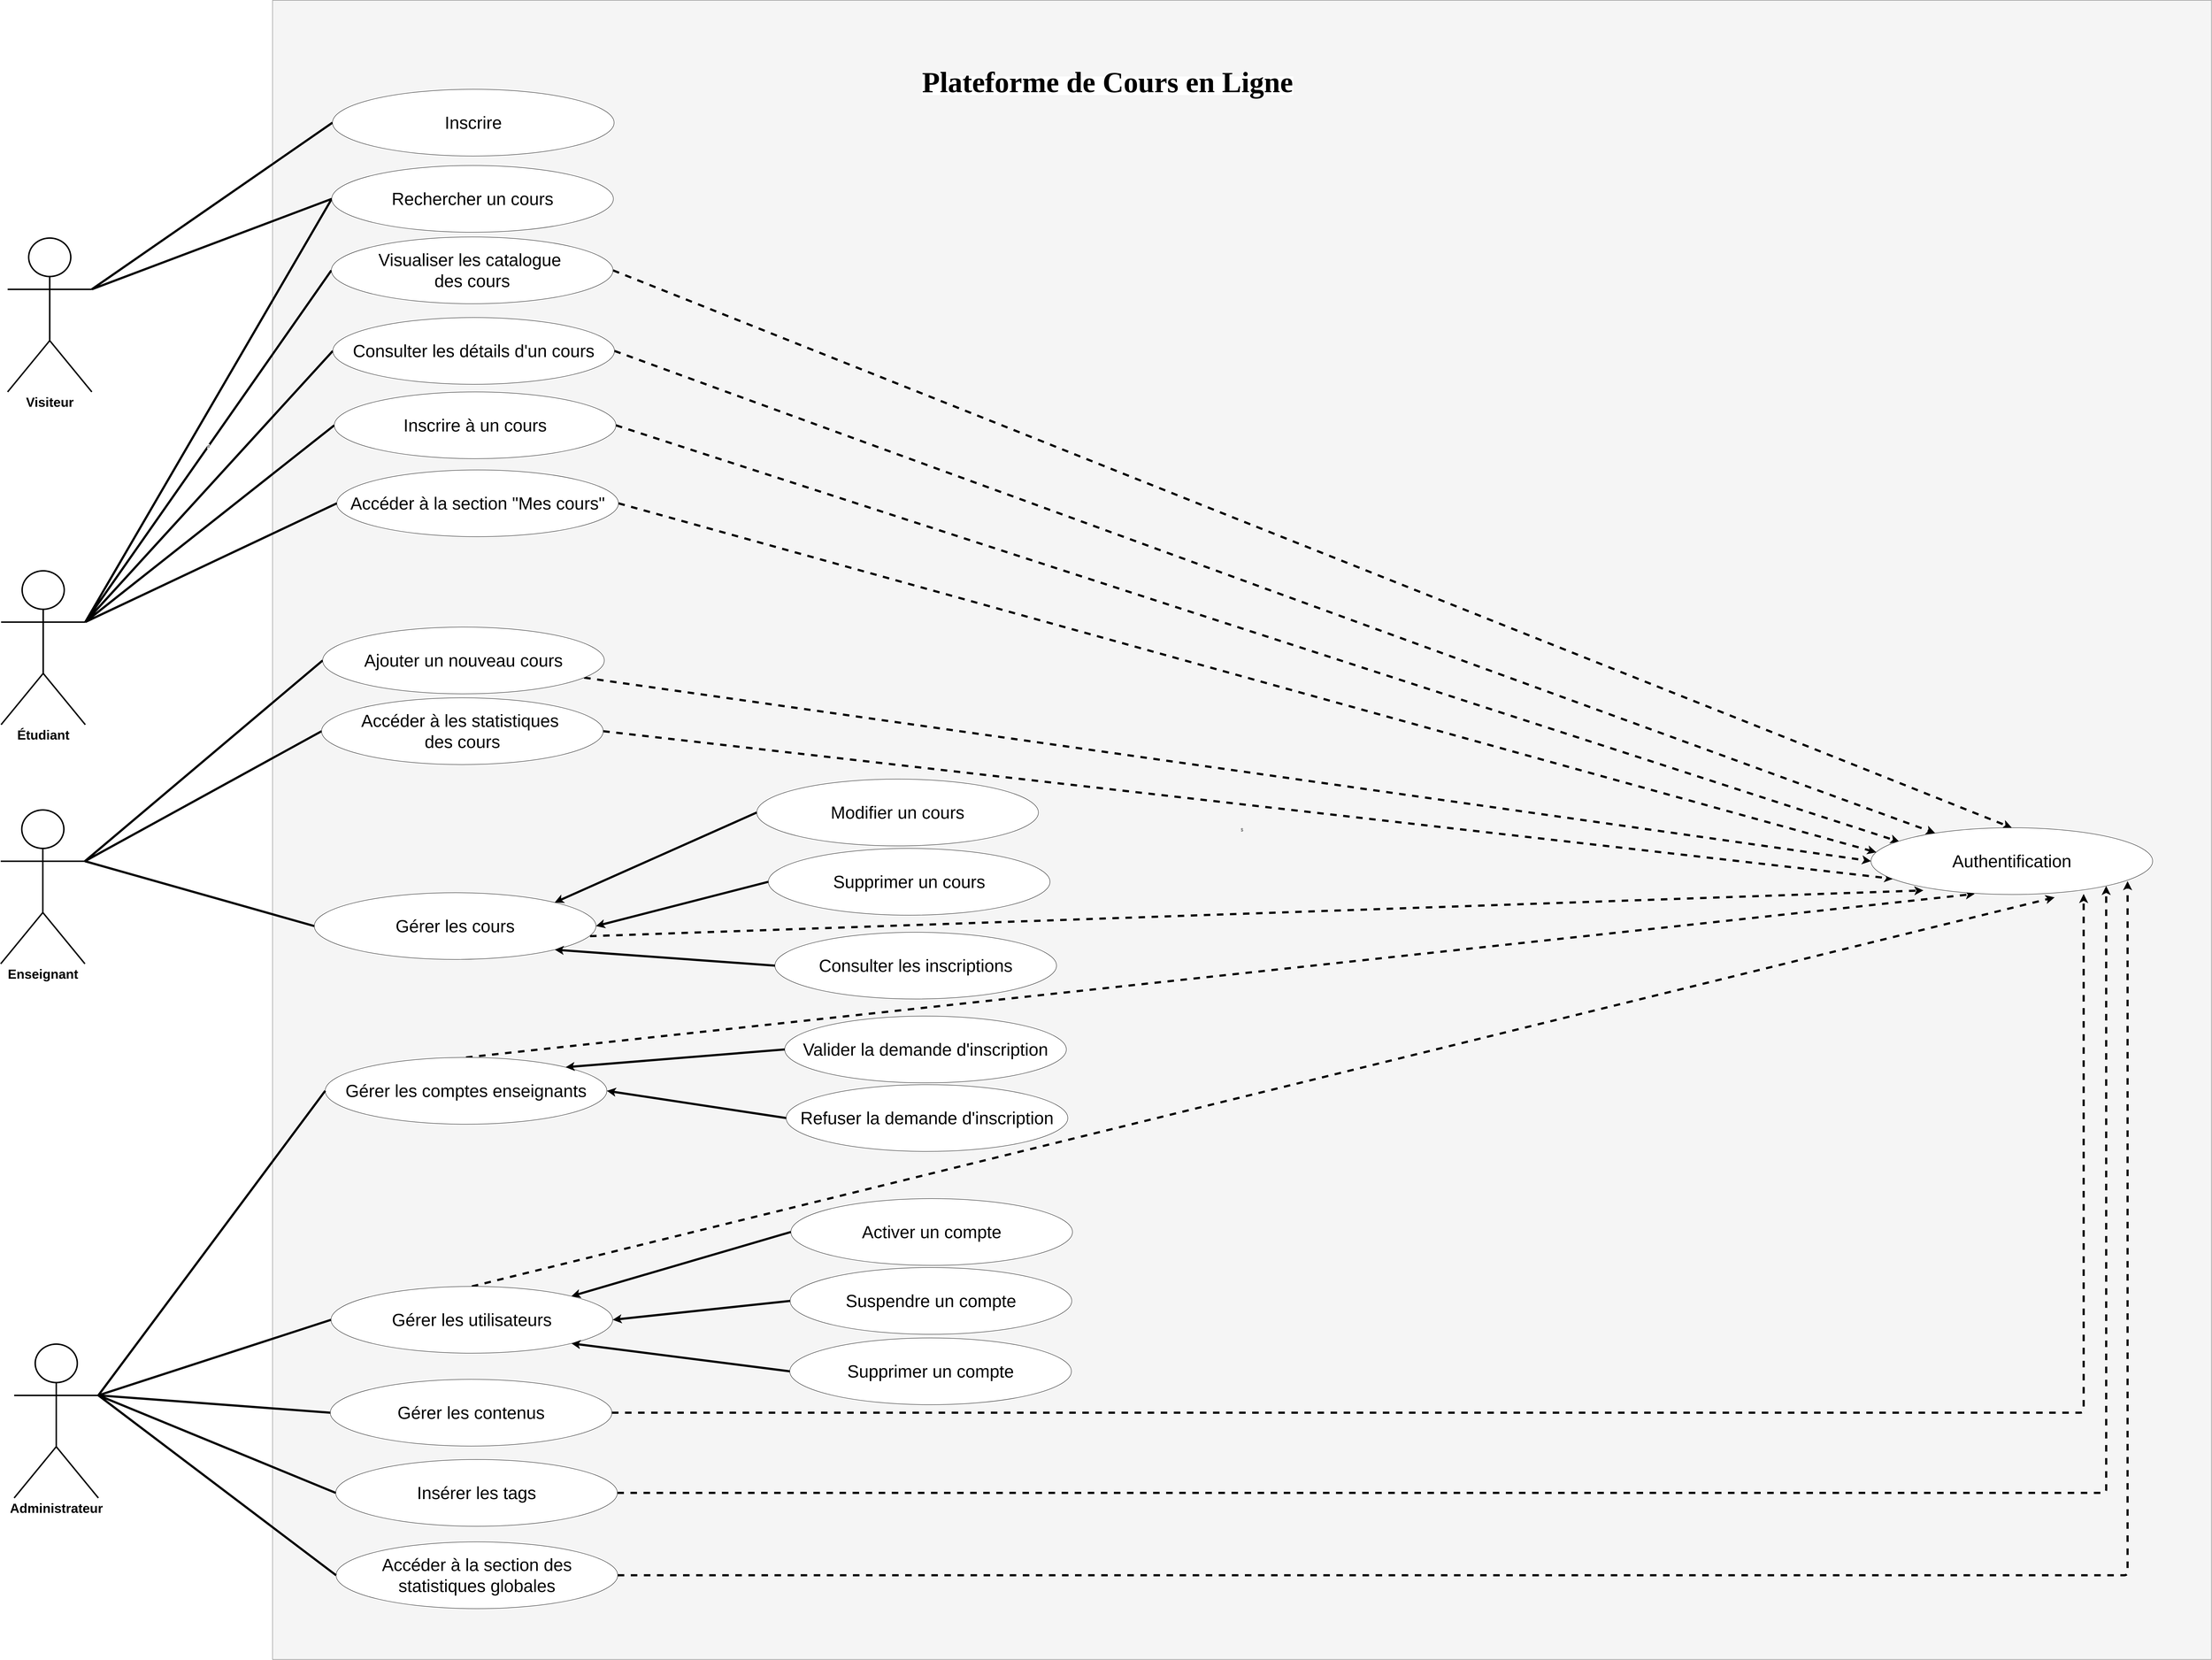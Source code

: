 <mxfile>
    <diagram name="Page-1" id="eL7OtAQJyphSRFPmEqrO">
        <mxGraphModel dx="4160" dy="12177" grid="0" gridSize="10" guides="0" tooltips="1" connect="1" arrows="1" fold="1" page="1" pageScale="1" pageWidth="3300" pageHeight="4681" background="#ffffff" math="0" shadow="0">
            <root>
                <mxCell id="0"/>
                <mxCell id="1" parent="0"/>
                <mxCell id="9coayfkCWoQ1-N5OWXU_-3" value="$" style="rounded=0;whiteSpace=wrap;html=1;fillColor=#f5f5f5;fontColor=#333333;strokeColor=#666666;" parent="1" vertex="1">
                    <mxGeometry x="983" y="-4708" width="5342" height="4572" as="geometry"/>
                </mxCell>
                <mxCell id="9coayfkCWoQ1-N5OWXU_-4" value="&lt;h1 style=&quot;box-sizing: border-box; border: 0px solid; --tw-border-spacing-x: 0; --tw-border-spacing-y: 0; --tw-translate-x: 0; --tw-translate-y: 0; --tw-rotate: 0; --tw-skew-x: 0; --tw-skew-y: 0; --tw-scale-x: 1; --tw-scale-y: 1; --tw-pan-x: ; --tw-pan-y: ; --tw-pinch-zoom: ; --tw-scroll-snap-strictness: proximity; --tw-gradient-from-position: ; --tw-gradient-via-position: ; --tw-gradient-to-position: ; --tw-ordinal: ; --tw-slashed-zero: ; --tw-numeric-figure: ; --tw-numeric-spacing: ; --tw-numeric-fraction: ; --tw-ring-inset: ; --tw-ring-offset-width: 0px; --tw-ring-offset-color: #fff; --tw-ring-color: rgba(59,130,246,.5); --tw-ring-offset-shadow: 0 0 #0000; --tw-ring-shadow: 0 0 #0000; --tw-shadow: 0 0 #0000; --tw-shadow-colored: 0 0 #0000; --tw-blur: ; --tw-brightness: ; --tw-contrast: ; --tw-grayscale: ; --tw-hue-rotate: ; --tw-invert: ; --tw-saturate: ; --tw-sepia: ; --tw-drop-shadow: ; --tw-backdrop-blur: ; --tw-backdrop-brightness: ; --tw-backdrop-contrast: ; --tw-backdrop-grayscale: ; --tw-backdrop-hue-rotate: ; --tw-backdrop-invert: ; --tw-backdrop-opacity: ; --tw-backdrop-saturate: ; --tw-backdrop-sepia: ; --tw-contain-size: ; --tw-contain-layout: ; --tw-contain-paint: ; --tw-contain-style: ; margin: 0px; line-height: 2rem; text-align: start; background-color: rgb(255, 255, 255);&quot; class=&quot;sc-6a4c5dd9-0 dXTcni&quot;&gt;&lt;font color=&quot;#000000&quot; face=&quot;Georgia&quot; style=&quot;font-size: 80px;&quot;&gt;Plateforme de Cours en Ligne&lt;/font&gt;&lt;/h1&gt;" style="text;html=1;align=center;verticalAlign=middle;whiteSpace=wrap;rounded=0;" parent="1" vertex="1">
                    <mxGeometry x="2587" y="-4530" width="1393" height="113" as="geometry"/>
                </mxCell>
                <mxCell id="9coayfkCWoQ1-N5OWXU_-33" style="rounded=0;orthogonalLoop=1;jettySize=auto;html=1;entryX=0;entryY=0.5;entryDx=0;entryDy=0;exitX=1;exitY=0.333;exitDx=0;exitDy=0;exitPerimeter=0;endArrow=none;endFill=0;strokeColor=#000000;strokeWidth=6;" parent="1" source="9coayfkCWoQ1-N5OWXU_-5" target="9coayfkCWoQ1-N5OWXU_-12" edge="1">
                    <mxGeometry relative="1" as="geometry">
                        <mxPoint x="485" y="-3896" as="sourcePoint"/>
                    </mxGeometry>
                </mxCell>
                <mxCell id="26" style="jumpSize=6;html=1;exitX=1;exitY=0.333;exitDx=0;exitDy=0;exitPerimeter=0;entryX=0;entryY=0.5;entryDx=0;entryDy=0;strokeColor=#000000;strokeWidth=6;fontColor=#000000;endArrow=none;endFill=0;" parent="1" source="9coayfkCWoQ1-N5OWXU_-5" target="25" edge="1">
                    <mxGeometry relative="1" as="geometry"/>
                </mxCell>
                <mxCell id="9coayfkCWoQ1-N5OWXU_-5" value="&lt;span style=&quot;box-sizing: border-box; border: 0px solid; --tw-border-spacing-x: 0; --tw-border-spacing-y: 0; --tw-translate-x: 0; --tw-translate-y: 0; --tw-rotate: 0; --tw-skew-x: 0; --tw-skew-y: 0; --tw-scale-x: 1; --tw-scale-y: 1; --tw-pan-x: ; --tw-pan-y: ; --tw-pinch-zoom: ; --tw-scroll-snap-strictness: proximity; --tw-gradient-from-position: ; --tw-gradient-via-position: ; --tw-gradient-to-position: ; --tw-ordinal: ; --tw-slashed-zero: ; --tw-numeric-figure: ; --tw-numeric-spacing: ; --tw-numeric-fraction: ; --tw-ring-inset: ; --tw-ring-offset-width: 0px; --tw-ring-offset-color: #fff; --tw-ring-color: rgba(59,130,246,.5); --tw-ring-offset-shadow: 0 0 #0000; --tw-ring-shadow: 0 0 #0000; --tw-shadow: 0 0 #0000; --tw-shadow-colored: 0 0 #0000; --tw-blur: ; --tw-brightness: ; --tw-contrast: ; --tw-grayscale: ; --tw-hue-rotate: ; --tw-invert: ; --tw-saturate: ; --tw-sepia: ; --tw-drop-shadow: ; --tw-backdrop-blur: ; --tw-backdrop-brightness: ; --tw-backdrop-contrast: ; --tw-backdrop-grayscale: ; --tw-backdrop-hue-rotate: ; --tw-backdrop-invert: ; --tw-backdrop-opacity: ; --tw-backdrop-saturate: ; --tw-backdrop-sepia: ; --tw-contain-size: ; --tw-contain-layout: ; --tw-contain-paint: ; --tw-contain-style: ; font-weight: bolder; font-family: &amp;quot;Nunito Sans&amp;quot;, sans-serif; text-align: start; white-space: pre-wrap; background-color: rgb(255, 255, 255);&quot;&gt;&lt;font color=&quot;#000000&quot; style=&quot;font-size: 36px;&quot;&gt;Visiteur&lt;/font&gt;&lt;/span&gt;" style="shape=umlActor;verticalLabelPosition=bottom;verticalAlign=top;html=1;outlineConnect=0;strokeColor=#000000;fillColor=#FFFFFF;strokeWidth=4;" parent="1" vertex="1">
                    <mxGeometry x="253" y="-4053" width="232" height="424" as="geometry"/>
                </mxCell>
                <mxCell id="9coayfkCWoQ1-N5OWXU_-34" style="rounded=0;orthogonalLoop=1;jettySize=auto;html=1;exitX=1;exitY=0.333;exitDx=0;exitDy=0;exitPerimeter=0;entryX=0;entryY=0.5;entryDx=0;entryDy=0;endArrow=none;endFill=0;strokeColor=#000000;strokeWidth=6;" parent="1" source="9coayfkCWoQ1-N5OWXU_-6" target="9coayfkCWoQ1-N5OWXU_-12" edge="1">
                    <mxGeometry relative="1" as="geometry"/>
                </mxCell>
                <mxCell id="9coayfkCWoQ1-N5OWXU_-35" value="8" style="edgeStyle=none;rounded=0;orthogonalLoop=1;jettySize=auto;html=1;exitX=1;exitY=0.333;exitDx=0;exitDy=0;exitPerimeter=0;entryX=0;entryY=0.5;entryDx=0;entryDy=0;endArrow=none;endFill=0;strokeColor=#000000;strokeWidth=6;" parent="1" source="9coayfkCWoQ1-N5OWXU_-6" target="9coayfkCWoQ1-N5OWXU_-13" edge="1">
                    <mxGeometry relative="1" as="geometry"/>
                </mxCell>
                <mxCell id="9coayfkCWoQ1-N5OWXU_-36" style="edgeStyle=none;rounded=0;orthogonalLoop=1;jettySize=auto;html=1;exitX=1;exitY=0.333;exitDx=0;exitDy=0;exitPerimeter=0;entryX=0;entryY=0.5;entryDx=0;entryDy=0;endArrow=none;endFill=0;strokeColor=#000000;strokeWidth=6;" parent="1" source="9coayfkCWoQ1-N5OWXU_-6" target="9coayfkCWoQ1-N5OWXU_-20" edge="1">
                    <mxGeometry relative="1" as="geometry"/>
                </mxCell>
                <mxCell id="9coayfkCWoQ1-N5OWXU_-37" style="edgeStyle=none;rounded=0;orthogonalLoop=1;jettySize=auto;html=1;exitX=1;exitY=0.333;exitDx=0;exitDy=0;exitPerimeter=0;entryX=0;entryY=0.5;entryDx=0;entryDy=0;endArrow=none;endFill=0;strokeColor=#000000;strokeWidth=6;" parent="1" source="9coayfkCWoQ1-N5OWXU_-6" target="9coayfkCWoQ1-N5OWXU_-18" edge="1">
                    <mxGeometry relative="1" as="geometry"/>
                </mxCell>
                <mxCell id="9coayfkCWoQ1-N5OWXU_-38" style="edgeStyle=none;rounded=0;orthogonalLoop=1;jettySize=auto;html=1;exitX=1;exitY=0.333;exitDx=0;exitDy=0;exitPerimeter=0;entryX=0;entryY=0.5;entryDx=0;entryDy=0;endArrow=none;endFill=0;strokeColor=#000000;strokeWidth=6;" parent="1" source="9coayfkCWoQ1-N5OWXU_-6" target="9coayfkCWoQ1-N5OWXU_-19" edge="1">
                    <mxGeometry relative="1" as="geometry"/>
                </mxCell>
                <mxCell id="9coayfkCWoQ1-N5OWXU_-6" value="&lt;span style=&quot;box-sizing: border-box; border: 0px solid; --tw-border-spacing-x: 0; --tw-border-spacing-y: 0; --tw-translate-x: 0; --tw-translate-y: 0; --tw-rotate: 0; --tw-skew-x: 0; --tw-skew-y: 0; --tw-scale-x: 1; --tw-scale-y: 1; --tw-pan-x: ; --tw-pan-y: ; --tw-pinch-zoom: ; --tw-scroll-snap-strictness: proximity; --tw-gradient-from-position: ; --tw-gradient-via-position: ; --tw-gradient-to-position: ; --tw-ordinal: ; --tw-slashed-zero: ; --tw-numeric-figure: ; --tw-numeric-spacing: ; --tw-numeric-fraction: ; --tw-ring-inset: ; --tw-ring-offset-width: 0px; --tw-ring-offset-color: #fff; --tw-ring-color: rgba(59,130,246,.5); --tw-ring-offset-shadow: 0 0 #0000; --tw-ring-shadow: 0 0 #0000; --tw-shadow: 0 0 #0000; --tw-shadow-colored: 0 0 #0000; --tw-blur: ; --tw-brightness: ; --tw-contrast: ; --tw-grayscale: ; --tw-hue-rotate: ; --tw-invert: ; --tw-saturate: ; --tw-sepia: ; --tw-drop-shadow: ; --tw-backdrop-blur: ; --tw-backdrop-brightness: ; --tw-backdrop-contrast: ; --tw-backdrop-grayscale: ; --tw-backdrop-hue-rotate: ; --tw-backdrop-invert: ; --tw-backdrop-opacity: ; --tw-backdrop-saturate: ; --tw-backdrop-sepia: ; --tw-contain-size: ; --tw-contain-layout: ; --tw-contain-paint: ; --tw-contain-style: ; font-weight: bolder; font-family: &amp;quot;Nunito Sans&amp;quot;, sans-serif; text-align: start; white-space: pre-wrap; background-color: rgb(255, 255, 255);&quot;&gt;&lt;font color=&quot;#000000&quot; style=&quot;font-size: 36px;&quot;&gt;Étudiant&lt;/font&gt;&lt;/span&gt;" style="shape=umlActor;verticalLabelPosition=bottom;verticalAlign=top;html=1;outlineConnect=0;strokeColor=#000000;fillColor=#FFFFFF;strokeWidth=4;" parent="1" vertex="1">
                    <mxGeometry x="235" y="-3136" width="232" height="424" as="geometry"/>
                </mxCell>
                <mxCell id="9coayfkCWoQ1-N5OWXU_-40" style="edgeStyle=none;rounded=0;orthogonalLoop=1;jettySize=auto;html=1;exitX=1;exitY=0.333;exitDx=0;exitDy=0;exitPerimeter=0;entryX=0;entryY=0.5;entryDx=0;entryDy=0;endArrow=none;endFill=0;strokeColor=#000000;strokeWidth=6;" parent="1" source="9coayfkCWoQ1-N5OWXU_-10" target="9coayfkCWoQ1-N5OWXU_-16" edge="1">
                    <mxGeometry relative="1" as="geometry"/>
                </mxCell>
                <mxCell id="9coayfkCWoQ1-N5OWXU_-41" style="edgeStyle=none;rounded=0;orthogonalLoop=1;jettySize=auto;html=1;exitX=1;exitY=0.333;exitDx=0;exitDy=0;exitPerimeter=0;entryX=0;entryY=0.5;entryDx=0;entryDy=0;endArrow=none;endFill=0;strokeColor=#000000;strokeWidth=6;" parent="1" source="9coayfkCWoQ1-N5OWXU_-10" target="9coayfkCWoQ1-N5OWXU_-17" edge="1">
                    <mxGeometry relative="1" as="geometry"/>
                </mxCell>
                <mxCell id="9coayfkCWoQ1-N5OWXU_-42" style="edgeStyle=none;rounded=0;orthogonalLoop=1;jettySize=auto;html=1;exitX=1;exitY=0.333;exitDx=0;exitDy=0;exitPerimeter=0;entryX=0;entryY=0.5;entryDx=0;entryDy=0;endArrow=none;endFill=0;strokeColor=#000000;strokeWidth=6;" parent="1" source="9coayfkCWoQ1-N5OWXU_-10" target="9coayfkCWoQ1-N5OWXU_-14" edge="1">
                    <mxGeometry relative="1" as="geometry"/>
                </mxCell>
                <mxCell id="9coayfkCWoQ1-N5OWXU_-10" value="&lt;span style=&quot;box-sizing: border-box; border: 0px solid; --tw-border-spacing-x: 0; --tw-border-spacing-y: 0; --tw-translate-x: 0; --tw-translate-y: 0; --tw-rotate: 0; --tw-skew-x: 0; --tw-skew-y: 0; --tw-scale-x: 1; --tw-scale-y: 1; --tw-pan-x: ; --tw-pan-y: ; --tw-pinch-zoom: ; --tw-scroll-snap-strictness: proximity; --tw-gradient-from-position: ; --tw-gradient-via-position: ; --tw-gradient-to-position: ; --tw-ordinal: ; --tw-slashed-zero: ; --tw-numeric-figure: ; --tw-numeric-spacing: ; --tw-numeric-fraction: ; --tw-ring-inset: ; --tw-ring-offset-width: 0px; --tw-ring-offset-color: #fff; --tw-ring-color: rgba(59,130,246,.5); --tw-ring-offset-shadow: 0 0 #0000; --tw-ring-shadow: 0 0 #0000; --tw-shadow: 0 0 #0000; --tw-shadow-colored: 0 0 #0000; --tw-blur: ; --tw-brightness: ; --tw-contrast: ; --tw-grayscale: ; --tw-hue-rotate: ; --tw-invert: ; --tw-saturate: ; --tw-sepia: ; --tw-drop-shadow: ; --tw-backdrop-blur: ; --tw-backdrop-brightness: ; --tw-backdrop-contrast: ; --tw-backdrop-grayscale: ; --tw-backdrop-hue-rotate: ; --tw-backdrop-invert: ; --tw-backdrop-opacity: ; --tw-backdrop-saturate: ; --tw-backdrop-sepia: ; --tw-contain-size: ; --tw-contain-layout: ; --tw-contain-paint: ; --tw-contain-style: ; font-weight: bolder; font-family: &amp;quot;Nunito Sans&amp;quot;, sans-serif; text-align: start; white-space: pre-wrap; background-color: rgb(255, 255, 255);&quot;&gt;&lt;font color=&quot;#000000&quot; style=&quot;font-size: 36px;&quot;&gt;Enseignant&lt;/font&gt;&lt;/span&gt;" style="shape=umlActor;verticalLabelPosition=bottom;verticalAlign=top;html=1;outlineConnect=0;strokeColor=#000000;fillColor=#FFFFFF;strokeWidth=4;" parent="1" vertex="1">
                    <mxGeometry x="234" y="-2477" width="232" height="424" as="geometry"/>
                </mxCell>
                <mxCell id="9coayfkCWoQ1-N5OWXU_-12" value="&lt;span style=&quot;font-family: &amp;quot;Nunito Sans&amp;quot;, sans-serif; text-align: left; background-color: rgb(255, 255, 255);&quot;&gt;&lt;font color=&quot;#000000&quot; style=&quot;font-size: 48px;&quot;&gt;Rechercher un cours&lt;/font&gt;&lt;/span&gt;" style="ellipse;whiteSpace=wrap;html=1;fillColor=#FFFFFF;strokeColor=#000000;" parent="1" vertex="1">
                    <mxGeometry x="1146" y="-4253" width="776" height="184" as="geometry"/>
                </mxCell>
                <mxCell id="12" style="edgeStyle=none;jumpSize=6;html=1;exitX=1;exitY=0.5;exitDx=0;exitDy=0;entryX=0.5;entryY=0;entryDx=0;entryDy=0;dashed=1;strokeColor=#000000;strokeWidth=6;fontColor=#000000;endArrow=classic;endFill=1;" parent="1" source="9coayfkCWoQ1-N5OWXU_-13" target="9coayfkCWoQ1-N5OWXU_-29" edge="1">
                    <mxGeometry relative="1" as="geometry"/>
                </mxCell>
                <mxCell id="9coayfkCWoQ1-N5OWXU_-13" value="&lt;div style=&quot;&quot;&gt;&lt;span style=&quot;font-family: &amp;quot;Nunito Sans&amp;quot;, sans-serif; background-color: rgb(255, 255, 255);&quot;&gt;&lt;font color=&quot;#000000&quot; style=&quot;font-size: 48px;&quot;&gt;Visualiser les catalogue&amp;nbsp;&lt;/font&gt;&lt;/span&gt;&lt;/div&gt;&lt;div style=&quot;&quot;&gt;&lt;span style=&quot;font-family: &amp;quot;Nunito Sans&amp;quot;, sans-serif; background-color: rgb(255, 255, 255);&quot;&gt;&lt;font color=&quot;#000000&quot; style=&quot;font-size: 48px;&quot;&gt;des cours&lt;/font&gt;&lt;/span&gt;&lt;font face=&quot;Nunito Sans, sans-serif&quot; color=&quot;#707070&quot;&gt;&lt;span style=&quot;font-size: 48px;&quot;&gt;&lt;/span&gt;&lt;/font&gt;&lt;/div&gt;" style="ellipse;whiteSpace=wrap;html=1;fillColor=#FFFFFF;strokeColor=#000000;" parent="1" vertex="1">
                    <mxGeometry x="1145" y="-4056" width="776" height="184" as="geometry"/>
                </mxCell>
                <mxCell id="18" style="edgeStyle=none;jumpSize=6;html=1;exitX=0.979;exitY=0.651;exitDx=0;exitDy=0;entryX=0.186;entryY=0.939;entryDx=0;entryDy=0;entryPerimeter=0;dashed=1;strokeColor=#000000;strokeWidth=6;fontColor=#000000;endArrow=classic;endFill=1;exitPerimeter=0;" parent="1" source="9coayfkCWoQ1-N5OWXU_-14" target="9coayfkCWoQ1-N5OWXU_-29" edge="1">
                    <mxGeometry relative="1" as="geometry"/>
                </mxCell>
                <mxCell id="9coayfkCWoQ1-N5OWXU_-14" value="&lt;font color=&quot;#000000&quot; style=&quot;font-size: 48px;&quot;&gt;Gérer les cours&lt;/font&gt;" style="ellipse;whiteSpace=wrap;html=1;fillColor=#FFFFFF;strokeColor=#000000;" parent="1" vertex="1">
                    <mxGeometry x="1098" y="-2249" width="776" height="184" as="geometry"/>
                </mxCell>
                <mxCell id="19" style="edgeStyle=none;jumpSize=6;html=1;exitX=0.5;exitY=0;exitDx=0;exitDy=0;entryX=0.368;entryY=0.991;entryDx=0;entryDy=0;entryPerimeter=0;dashed=1;strokeColor=#000000;strokeWidth=6;fontColor=#000000;endArrow=classic;endFill=1;" parent="1" source="9coayfkCWoQ1-N5OWXU_-15" target="9coayfkCWoQ1-N5OWXU_-29" edge="1">
                    <mxGeometry relative="1" as="geometry"/>
                </mxCell>
                <mxCell id="9coayfkCWoQ1-N5OWXU_-15" value="&lt;span style=&quot;font-family: &amp;quot;Nunito Sans&amp;quot;, sans-serif; text-align: left; background-color: rgb(255, 255, 255);&quot;&gt;&lt;font color=&quot;#000000&quot; style=&quot;font-size: 48px;&quot;&gt;Gérer les comptes enseignants&lt;/font&gt;&lt;/span&gt;" style="ellipse;whiteSpace=wrap;html=1;fillColor=#FFFFFF;strokeColor=#000000;" parent="1" vertex="1">
                    <mxGeometry x="1128" y="-1795" width="776" height="184" as="geometry"/>
                </mxCell>
                <mxCell id="16" style="edgeStyle=none;jumpSize=6;html=1;entryX=0;entryY=0.5;entryDx=0;entryDy=0;dashed=1;strokeColor=#000000;strokeWidth=6;fontColor=#000000;endArrow=classic;endFill=1;" parent="1" source="9coayfkCWoQ1-N5OWXU_-16" target="9coayfkCWoQ1-N5OWXU_-29" edge="1">
                    <mxGeometry relative="1" as="geometry"/>
                </mxCell>
                <mxCell id="9coayfkCWoQ1-N5OWXU_-16" value="&lt;font color=&quot;#000000&quot; style=&quot;font-size: 48px;&quot;&gt;Ajouter un nouveau cours&lt;/font&gt;" style="ellipse;whiteSpace=wrap;html=1;fillColor=#FFFFFF;strokeColor=#000000;" parent="1" vertex="1">
                    <mxGeometry x="1121" y="-2981" width="776" height="184" as="geometry"/>
                </mxCell>
                <mxCell id="17" style="edgeStyle=none;jumpSize=6;html=1;exitX=1;exitY=0.5;exitDx=0;exitDy=0;entryX=0.079;entryY=0.765;entryDx=0;entryDy=0;entryPerimeter=0;dashed=1;strokeColor=#000000;strokeWidth=6;fontColor=#000000;endArrow=classic;endFill=1;" parent="1" source="9coayfkCWoQ1-N5OWXU_-17" target="9coayfkCWoQ1-N5OWXU_-29" edge="1">
                    <mxGeometry relative="1" as="geometry"/>
                </mxCell>
                <mxCell id="9coayfkCWoQ1-N5OWXU_-17" value="&lt;span style=&quot;font-size: 48px;&quot;&gt;&lt;font color=&quot;#000000&quot;&gt;Accéder à les statistiques&amp;nbsp;&lt;/font&gt;&lt;/span&gt;&lt;div&gt;&lt;span style=&quot;font-size: 48px;&quot;&gt;&lt;font color=&quot;#000000&quot;&gt;des cours&lt;/font&gt;&lt;/span&gt;&lt;/div&gt;" style="ellipse;whiteSpace=wrap;html=1;fillColor=#FFFFFF;strokeColor=#000000;" parent="1" vertex="1">
                    <mxGeometry x="1118" y="-2786" width="776" height="184" as="geometry"/>
                </mxCell>
                <mxCell id="14" style="edgeStyle=none;jumpSize=6;html=1;exitX=1;exitY=0.5;exitDx=0;exitDy=0;entryX=0.101;entryY=0.211;entryDx=0;entryDy=0;dashed=1;strokeColor=#000000;strokeWidth=6;fontColor=#000000;endArrow=classic;endFill=1;entryPerimeter=0;" parent="1" source="9coayfkCWoQ1-N5OWXU_-18" target="9coayfkCWoQ1-N5OWXU_-29" edge="1">
                    <mxGeometry relative="1" as="geometry"/>
                </mxCell>
                <mxCell id="9coayfkCWoQ1-N5OWXU_-18" value="&lt;span style=&quot;font-family: &amp;quot;Nunito Sans&amp;quot;, sans-serif; text-align: left; background-color: rgb(255, 255, 255);&quot;&gt;&lt;font color=&quot;#000000&quot; style=&quot;font-size: 48px;&quot;&gt;Inscrire à un cours&lt;/font&gt;&lt;/span&gt;" style="ellipse;whiteSpace=wrap;html=1;fillColor=#FFFFFF;strokeColor=#000000;" parent="1" vertex="1">
                    <mxGeometry x="1153" y="-3629" width="776" height="184" as="geometry"/>
                </mxCell>
                <mxCell id="15" style="edgeStyle=none;jumpSize=6;html=1;exitX=1;exitY=0.5;exitDx=0;exitDy=0;entryX=0.019;entryY=0.368;entryDx=0;entryDy=0;dashed=1;strokeColor=#000000;strokeWidth=6;fontColor=#000000;endArrow=classic;endFill=1;entryPerimeter=0;" parent="1" source="9coayfkCWoQ1-N5OWXU_-19" target="9coayfkCWoQ1-N5OWXU_-29" edge="1">
                    <mxGeometry relative="1" as="geometry"/>
                </mxCell>
                <mxCell id="9coayfkCWoQ1-N5OWXU_-19" value="&lt;font color=&quot;#000000&quot; style=&quot;font-size: 48px;&quot;&gt;Accéder à la section &quot;Mes cours&quot;&lt;/font&gt;" style="ellipse;whiteSpace=wrap;html=1;fillColor=#FFFFFF;strokeColor=#000000;" parent="1" vertex="1">
                    <mxGeometry x="1160" y="-3414" width="776" height="184" as="geometry"/>
                </mxCell>
                <mxCell id="13" style="edgeStyle=none;jumpSize=6;html=1;exitX=1;exitY=0.5;exitDx=0;exitDy=0;dashed=1;strokeColor=#000000;strokeWidth=6;fontColor=#000000;endArrow=classic;endFill=1;" parent="1" source="9coayfkCWoQ1-N5OWXU_-20" target="9coayfkCWoQ1-N5OWXU_-29" edge="1">
                    <mxGeometry relative="1" as="geometry"/>
                </mxCell>
                <mxCell id="9coayfkCWoQ1-N5OWXU_-20" value="&lt;span style=&quot;font-family: &amp;quot;Nunito Sans&amp;quot;, sans-serif; text-align: left; background-color: rgb(255, 255, 255);&quot;&gt;&lt;font color=&quot;#000000&quot; style=&quot;font-size: 48px;&quot;&gt;Consulter les détails d'un cours&lt;/font&gt;&lt;/span&gt;" style="ellipse;whiteSpace=wrap;html=1;fillColor=#FFFFFF;strokeColor=#000000;" parent="1" vertex="1">
                    <mxGeometry x="1149" y="-3834" width="776" height="184" as="geometry"/>
                </mxCell>
                <mxCell id="21" style="edgeStyle=orthogonalEdgeStyle;jumpSize=6;html=1;exitX=1;exitY=0.5;exitDx=0;exitDy=0;entryX=0.755;entryY=0.992;entryDx=0;entryDy=0;dashed=1;strokeColor=#000000;strokeWidth=6;fontColor=#000000;endArrow=classic;endFill=1;entryPerimeter=0;" parent="1" source="9coayfkCWoQ1-N5OWXU_-25" target="9coayfkCWoQ1-N5OWXU_-29" edge="1">
                    <mxGeometry relative="1" as="geometry"/>
                </mxCell>
                <mxCell id="9coayfkCWoQ1-N5OWXU_-25" value="&lt;span style=&quot;font-family: &amp;quot;Nunito Sans&amp;quot;, sans-serif; text-align: left; background-color: rgb(255, 255, 255);&quot;&gt;&lt;font color=&quot;#000000&quot; style=&quot;font-size: 48px;&quot;&gt;Gérer les contenus&lt;/font&gt;&lt;/span&gt;" style="ellipse;whiteSpace=wrap;html=1;fillColor=#FFFFFF;strokeColor=#000000;" parent="1" vertex="1">
                    <mxGeometry x="1142" y="-908" width="776" height="184" as="geometry"/>
                </mxCell>
                <mxCell id="20" style="edgeStyle=none;jumpSize=6;html=1;exitX=0.5;exitY=0;exitDx=0;exitDy=0;entryX=0.652;entryY=1.043;entryDx=0;entryDy=0;entryPerimeter=0;dashed=1;strokeColor=#000000;strokeWidth=6;fontColor=#000000;endArrow=classic;endFill=1;" parent="1" source="9coayfkCWoQ1-N5OWXU_-26" target="9coayfkCWoQ1-N5OWXU_-29" edge="1">
                    <mxGeometry relative="1" as="geometry"/>
                </mxCell>
                <mxCell id="9coayfkCWoQ1-N5OWXU_-26" value="&lt;span style=&quot;font-family: &amp;quot;Nunito Sans&amp;quot;, sans-serif; text-align: left; background-color: rgb(255, 255, 255);&quot;&gt;&lt;font color=&quot;#000000&quot; style=&quot;font-size: 48px;&quot;&gt;Gérer les utilisateurs&lt;/font&gt;&lt;/span&gt;" style="ellipse;whiteSpace=wrap;html=1;fillColor=#FFFFFF;strokeColor=#000000;" parent="1" vertex="1">
                    <mxGeometry x="1144" y="-1164" width="776" height="184" as="geometry"/>
                </mxCell>
                <mxCell id="22" style="edgeStyle=orthogonalEdgeStyle;jumpSize=6;html=1;exitX=1;exitY=0.5;exitDx=0;exitDy=0;dashed=1;strokeColor=#000000;strokeWidth=6;fontColor=#000000;endArrow=classic;endFill=1;entryX=0.835;entryY=0.872;entryDx=0;entryDy=0;entryPerimeter=0;" parent="1" source="9coayfkCWoQ1-N5OWXU_-27" target="9coayfkCWoQ1-N5OWXU_-29" edge="1">
                    <mxGeometry relative="1" as="geometry">
                        <mxPoint x="5515.2" y="-2255.4" as="targetPoint"/>
                    </mxGeometry>
                </mxCell>
                <mxCell id="9coayfkCWoQ1-N5OWXU_-27" value="&lt;div style=&quot;text-align: left;&quot;&gt;&lt;font color=&quot;#000000&quot; face=&quot;Nunito Sans, sans-serif&quot;&gt;&lt;span style=&quot;font-size: 48px; background-color: rgb(255, 255, 255);&quot;&gt;Insérer les tags&lt;/span&gt;&lt;/font&gt;&lt;/div&gt;" style="ellipse;whiteSpace=wrap;html=1;fillColor=#FFFFFF;strokeColor=#000000;" parent="1" vertex="1">
                    <mxGeometry x="1157" y="-687" width="776" height="184" as="geometry"/>
                </mxCell>
                <mxCell id="23" value="" style="edgeStyle=orthogonalEdgeStyle;jumpSize=6;html=1;exitX=1;exitY=0.5;exitDx=0;exitDy=0;entryX=0.911;entryY=0.8;entryDx=0;entryDy=0;dashed=1;strokeColor=#000000;strokeWidth=6;fontColor=#000000;endArrow=classic;endFill=1;entryPerimeter=0;" parent="1" source="9coayfkCWoQ1-N5OWXU_-28" target="9coayfkCWoQ1-N5OWXU_-29" edge="1">
                    <mxGeometry relative="1" as="geometry">
                        <Array as="points">
                            <mxPoint x="6094" y="-368"/>
                        </Array>
                    </mxGeometry>
                </mxCell>
                <mxCell id="9coayfkCWoQ1-N5OWXU_-28" value="&lt;span style=&quot;font-size: 48px;&quot;&gt;&lt;font color=&quot;#000000&quot;&gt;Accéder à la section des statistiques globales&lt;/font&gt;&lt;/span&gt;" style="ellipse;whiteSpace=wrap;html=1;fillColor=#FFFFFF;strokeColor=#000000;" parent="1" vertex="1">
                    <mxGeometry x="1158" y="-460" width="776" height="184" as="geometry"/>
                </mxCell>
                <mxCell id="9coayfkCWoQ1-N5OWXU_-29" value="&lt;span style=&quot;font-family: &amp;quot;Nunito Sans&amp;quot;, sans-serif; text-align: left; background-color: rgb(255, 255, 255);&quot;&gt;&lt;font color=&quot;#000000&quot; style=&quot;font-size: 48px;&quot;&gt;Authentification&lt;/font&gt;&lt;/span&gt;" style="ellipse;whiteSpace=wrap;html=1;fillColor=#FFFFFF;strokeColor=#000000;" parent="1" vertex="1">
                    <mxGeometry x="5387" y="-2428" width="776" height="184" as="geometry"/>
                </mxCell>
                <mxCell id="3" style="edgeStyle=none;html=1;exitX=1;exitY=0.333;exitDx=0;exitDy=0;exitPerimeter=0;entryX=0;entryY=0.5;entryDx=0;entryDy=0;strokeColor=#000000;fontColor=#000000;endArrow=none;endFill=0;strokeWidth=6;" parent="1" source="9coayfkCWoQ1-N5OWXU_-30" target="9coayfkCWoQ1-N5OWXU_-15" edge="1">
                    <mxGeometry relative="1" as="geometry"/>
                </mxCell>
                <mxCell id="4" style="edgeStyle=none;html=1;exitX=1;exitY=0.333;exitDx=0;exitDy=0;exitPerimeter=0;entryX=0;entryY=0.5;entryDx=0;entryDy=0;strokeColor=#000000;fontColor=#000000;endArrow=none;endFill=0;strokeWidth=6;" parent="1" source="9coayfkCWoQ1-N5OWXU_-30" target="9coayfkCWoQ1-N5OWXU_-26" edge="1">
                    <mxGeometry relative="1" as="geometry"/>
                </mxCell>
                <mxCell id="5" style="edgeStyle=none;html=1;exitX=1;exitY=0.333;exitDx=0;exitDy=0;exitPerimeter=0;entryX=0;entryY=0.5;entryDx=0;entryDy=0;strokeColor=#000000;fontColor=#000000;endArrow=none;endFill=0;strokeWidth=6;" parent="1" source="9coayfkCWoQ1-N5OWXU_-30" target="9coayfkCWoQ1-N5OWXU_-25" edge="1">
                    <mxGeometry relative="1" as="geometry"/>
                </mxCell>
                <mxCell id="6" style="edgeStyle=none;html=1;exitX=1;exitY=0.333;exitDx=0;exitDy=0;exitPerimeter=0;entryX=0;entryY=0.5;entryDx=0;entryDy=0;strokeColor=#000000;fontColor=#000000;endArrow=none;endFill=0;strokeWidth=6;" parent="1" source="9coayfkCWoQ1-N5OWXU_-30" target="9coayfkCWoQ1-N5OWXU_-27" edge="1">
                    <mxGeometry relative="1" as="geometry"/>
                </mxCell>
                <mxCell id="7" style="edgeStyle=none;html=1;exitX=1;exitY=0.333;exitDx=0;exitDy=0;exitPerimeter=0;entryX=0;entryY=0.5;entryDx=0;entryDy=0;strokeColor=#000000;fontColor=#000000;endArrow=none;endFill=0;strokeWidth=6;" parent="1" source="9coayfkCWoQ1-N5OWXU_-30" target="9coayfkCWoQ1-N5OWXU_-28" edge="1">
                    <mxGeometry relative="1" as="geometry"/>
                </mxCell>
                <mxCell id="9coayfkCWoQ1-N5OWXU_-30" value="&lt;span style=&quot;box-sizing: border-box; border: 0px solid; --tw-border-spacing-x: 0; --tw-border-spacing-y: 0; --tw-translate-x: 0; --tw-translate-y: 0; --tw-rotate: 0; --tw-skew-x: 0; --tw-skew-y: 0; --tw-scale-x: 1; --tw-scale-y: 1; --tw-pan-x: ; --tw-pan-y: ; --tw-pinch-zoom: ; --tw-scroll-snap-strictness: proximity; --tw-gradient-from-position: ; --tw-gradient-via-position: ; --tw-gradient-to-position: ; --tw-ordinal: ; --tw-slashed-zero: ; --tw-numeric-figure: ; --tw-numeric-spacing: ; --tw-numeric-fraction: ; --tw-ring-inset: ; --tw-ring-offset-width: 0px; --tw-ring-offset-color: #fff; --tw-ring-color: rgba(59,130,246,.5); --tw-ring-offset-shadow: 0 0 #0000; --tw-ring-shadow: 0 0 #0000; --tw-shadow: 0 0 #0000; --tw-shadow-colored: 0 0 #0000; --tw-blur: ; --tw-brightness: ; --tw-contrast: ; --tw-grayscale: ; --tw-hue-rotate: ; --tw-invert: ; --tw-saturate: ; --tw-sepia: ; --tw-drop-shadow: ; --tw-backdrop-blur: ; --tw-backdrop-brightness: ; --tw-backdrop-contrast: ; --tw-backdrop-grayscale: ; --tw-backdrop-hue-rotate: ; --tw-backdrop-invert: ; --tw-backdrop-opacity: ; --tw-backdrop-saturate: ; --tw-backdrop-sepia: ; --tw-contain-size: ; --tw-contain-layout: ; --tw-contain-paint: ; --tw-contain-style: ; font-weight: bolder; font-family: &amp;quot;Nunito Sans&amp;quot;, sans-serif; text-align: start; white-space: pre-wrap; background-color: rgb(255, 255, 255);&quot;&gt;&lt;font color=&quot;#000000&quot; style=&quot;font-size: 36px;&quot;&gt;Administrateur&lt;/font&gt;&lt;/span&gt;" style="shape=umlActor;verticalLabelPosition=bottom;verticalAlign=top;html=1;outlineConnect=0;strokeColor=#000000;fillColor=#FFFFFF;strokeWidth=4;" parent="1" vertex="1">
                    <mxGeometry x="271" y="-1005" width="232" height="424" as="geometry"/>
                </mxCell>
                <mxCell id="9coayfkCWoQ1-N5OWXU_-44" value="&lt;font color=&quot;#000000&quot; style=&quot;font-size: 48px;&quot;&gt;Supprimer un cours&lt;/font&gt;" style="ellipse;whiteSpace=wrap;html=1;fillColor=#FFFFFF;strokeColor=#000000;" parent="1" vertex="1">
                    <mxGeometry x="2349" y="-2371" width="776" height="184" as="geometry"/>
                </mxCell>
                <mxCell id="9coayfkCWoQ1-N5OWXU_-50" style="edgeStyle=none;rounded=0;orthogonalLoop=1;jettySize=auto;html=1;exitX=0;exitY=0.5;exitDx=0;exitDy=0;entryX=1;entryY=1;entryDx=0;entryDy=0;strokeColor=#000000;strokeWidth=6;" parent="1" source="9coayfkCWoQ1-N5OWXU_-45" target="9coayfkCWoQ1-N5OWXU_-14" edge="1">
                    <mxGeometry relative="1" as="geometry"/>
                </mxCell>
                <mxCell id="9coayfkCWoQ1-N5OWXU_-45" value="&lt;font color=&quot;#000000&quot; style=&quot;font-size: 48px;&quot;&gt;Consulter les inscriptions&lt;/font&gt;" style="ellipse;whiteSpace=wrap;html=1;fillColor=#FFFFFF;strokeColor=#000000;" parent="1" vertex="1">
                    <mxGeometry x="2367" y="-2140" width="776" height="184" as="geometry"/>
                </mxCell>
                <mxCell id="9coayfkCWoQ1-N5OWXU_-47" style="edgeStyle=none;rounded=0;orthogonalLoop=1;jettySize=auto;html=1;entryX=1;entryY=0;entryDx=0;entryDy=0;exitX=0;exitY=0.5;exitDx=0;exitDy=0;strokeColor=#000000;strokeWidth=6;" parent="1" source="9coayfkCWoQ1-N5OWXU_-46" target="9coayfkCWoQ1-N5OWXU_-14" edge="1">
                    <mxGeometry relative="1" as="geometry">
                        <mxPoint x="2596" y="-2657" as="sourcePoint"/>
                    </mxGeometry>
                </mxCell>
                <mxCell id="9coayfkCWoQ1-N5OWXU_-46" value="&lt;font color=&quot;#000000&quot; style=&quot;font-size: 48px;&quot;&gt;Modifier un cours&lt;/font&gt;" style="ellipse;whiteSpace=wrap;html=1;fillColor=#FFFFFF;strokeColor=#000000;" parent="1" vertex="1">
                    <mxGeometry x="2317" y="-2562" width="776" height="184" as="geometry"/>
                </mxCell>
                <mxCell id="9coayfkCWoQ1-N5OWXU_-48" style="edgeStyle=none;rounded=0;orthogonalLoop=1;jettySize=auto;html=1;exitX=0;exitY=0.5;exitDx=0;exitDy=0;entryX=1;entryY=0.5;entryDx=0;entryDy=0;strokeColor=#000000;strokeWidth=6;" parent="1" source="9coayfkCWoQ1-N5OWXU_-44" target="9coayfkCWoQ1-N5OWXU_-14" edge="1">
                    <mxGeometry relative="1" as="geometry"/>
                </mxCell>
                <mxCell id="9coayfkCWoQ1-N5OWXU_-53" style="edgeStyle=none;rounded=0;orthogonalLoop=1;jettySize=auto;html=1;exitX=0;exitY=0.5;exitDx=0;exitDy=0;entryX=1;entryY=0;entryDx=0;entryDy=0;strokeColor=#000000;strokeWidth=6;" parent="1" source="9coayfkCWoQ1-N5OWXU_-51" target="9coayfkCWoQ1-N5OWXU_-15" edge="1">
                    <mxGeometry relative="1" as="geometry"/>
                </mxCell>
                <mxCell id="9coayfkCWoQ1-N5OWXU_-51" value="&lt;span style=&quot;font-family: &amp;quot;Nunito Sans&amp;quot;, sans-serif; text-align: left; background-color: rgb(255, 255, 255);&quot;&gt;&lt;font color=&quot;#000000&quot; style=&quot;font-size: 48px;&quot;&gt;Valider la demande d'inscription&lt;/font&gt;&lt;/span&gt;" style="ellipse;whiteSpace=wrap;html=1;fillColor=#FFFFFF;strokeColor=#000000;" parent="1" vertex="1">
                    <mxGeometry x="2394" y="-1909" width="776" height="184" as="geometry"/>
                </mxCell>
                <mxCell id="9coayfkCWoQ1-N5OWXU_-54" style="edgeStyle=none;rounded=0;orthogonalLoop=1;jettySize=auto;html=1;exitX=0;exitY=0.5;exitDx=0;exitDy=0;entryX=1;entryY=0.5;entryDx=0;entryDy=0;strokeColor=#000000;strokeWidth=6;" parent="1" source="9coayfkCWoQ1-N5OWXU_-52" target="9coayfkCWoQ1-N5OWXU_-15" edge="1">
                    <mxGeometry relative="1" as="geometry"/>
                </mxCell>
                <mxCell id="9coayfkCWoQ1-N5OWXU_-52" value="&lt;span style=&quot;font-family: &amp;quot;Nunito Sans&amp;quot;, sans-serif; text-align: left; background-color: rgb(255, 255, 255);&quot;&gt;&lt;font color=&quot;#000000&quot; style=&quot;font-size: 48px;&quot;&gt;Refuser la demande d'inscription&lt;/font&gt;&lt;/span&gt;" style="ellipse;whiteSpace=wrap;html=1;fillColor=#FFFFFF;strokeColor=#000000;" parent="1" vertex="1">
                    <mxGeometry x="2398" y="-1720" width="776" height="184" as="geometry"/>
                </mxCell>
                <mxCell id="9coayfkCWoQ1-N5OWXU_-58" style="edgeStyle=none;rounded=0;orthogonalLoop=1;jettySize=auto;html=1;exitX=0;exitY=0.5;exitDx=0;exitDy=0;entryX=1;entryY=0;entryDx=0;entryDy=0;strokeColor=#000000;strokeWidth=6;" parent="1" source="9coayfkCWoQ1-N5OWXU_-55" target="9coayfkCWoQ1-N5OWXU_-26" edge="1">
                    <mxGeometry relative="1" as="geometry"/>
                </mxCell>
                <mxCell id="9coayfkCWoQ1-N5OWXU_-55" value="&lt;span style=&quot;font-family: &amp;quot;Nunito Sans&amp;quot;, sans-serif; text-align: left; background-color: rgb(255, 255, 255);&quot;&gt;&lt;font color=&quot;#000000&quot; style=&quot;font-size: 48px;&quot;&gt;Activer un compte&lt;/font&gt;&lt;/span&gt;" style="ellipse;whiteSpace=wrap;html=1;strokeColor=#000000;fillColor=#FFFFFF;" parent="1" vertex="1">
                    <mxGeometry x="2411" y="-1406" width="776" height="184" as="geometry"/>
                </mxCell>
                <mxCell id="9coayfkCWoQ1-N5OWXU_-59" style="edgeStyle=none;rounded=0;orthogonalLoop=1;jettySize=auto;html=1;exitX=0;exitY=0.5;exitDx=0;exitDy=0;entryX=1;entryY=0.5;entryDx=0;entryDy=0;strokeColor=#000000;strokeWidth=6;" parent="1" source="9coayfkCWoQ1-N5OWXU_-56" target="9coayfkCWoQ1-N5OWXU_-26" edge="1">
                    <mxGeometry relative="1" as="geometry">
                        <Array as="points"/>
                    </mxGeometry>
                </mxCell>
                <mxCell id="9coayfkCWoQ1-N5OWXU_-56" value="&lt;font color=&quot;#000000&quot; style=&quot;font-size: 48px;&quot;&gt;Suspendre un compte&lt;/font&gt;" style="ellipse;whiteSpace=wrap;html=1;fillColor=#FFFFFF;strokeColor=#000000;" parent="1" vertex="1">
                    <mxGeometry x="2409" y="-1216" width="776" height="184" as="geometry"/>
                </mxCell>
                <mxCell id="9coayfkCWoQ1-N5OWXU_-60" style="edgeStyle=none;rounded=0;orthogonalLoop=1;jettySize=auto;html=1;exitX=0;exitY=0.5;exitDx=0;exitDy=0;entryX=1;entryY=1;entryDx=0;entryDy=0;strokeColor=#000000;strokeWidth=6;" parent="1" source="9coayfkCWoQ1-N5OWXU_-57" target="9coayfkCWoQ1-N5OWXU_-26" edge="1">
                    <mxGeometry relative="1" as="geometry"/>
                </mxCell>
                <mxCell id="9coayfkCWoQ1-N5OWXU_-57" value="&lt;span style=&quot;font-family: &amp;quot;Nunito Sans&amp;quot;, sans-serif; text-align: left; background-color: rgb(255, 255, 255);&quot;&gt;&lt;font color=&quot;#000000&quot; style=&quot;font-size: 48px;&quot;&gt;Supprimer un compte&lt;/font&gt;&lt;/span&gt;" style="ellipse;whiteSpace=wrap;html=1;fillColor=#FFFFFF;strokeColor=#000000;" parent="1" vertex="1">
                    <mxGeometry x="2408" y="-1022" width="776" height="184" as="geometry"/>
                </mxCell>
                <mxCell id="25" value="&lt;div style=&quot;text-align: left;&quot;&gt;&lt;font face=&quot;Nunito Sans, sans-serif&quot; color=&quot;#000000&quot;&gt;&lt;span style=&quot;font-size: 48px; background-color: rgb(255, 255, 255);&quot;&gt;Inscrire&lt;/span&gt;&lt;/font&gt;&lt;/div&gt;" style="ellipse;whiteSpace=wrap;html=1;fillColor=#FFFFFF;strokeColor=#000000;" parent="1" vertex="1">
                    <mxGeometry x="1148" y="-4463" width="776" height="184" as="geometry"/>
                </mxCell>
            </root>
        </mxGraphModel>
    </diagram>
</mxfile>